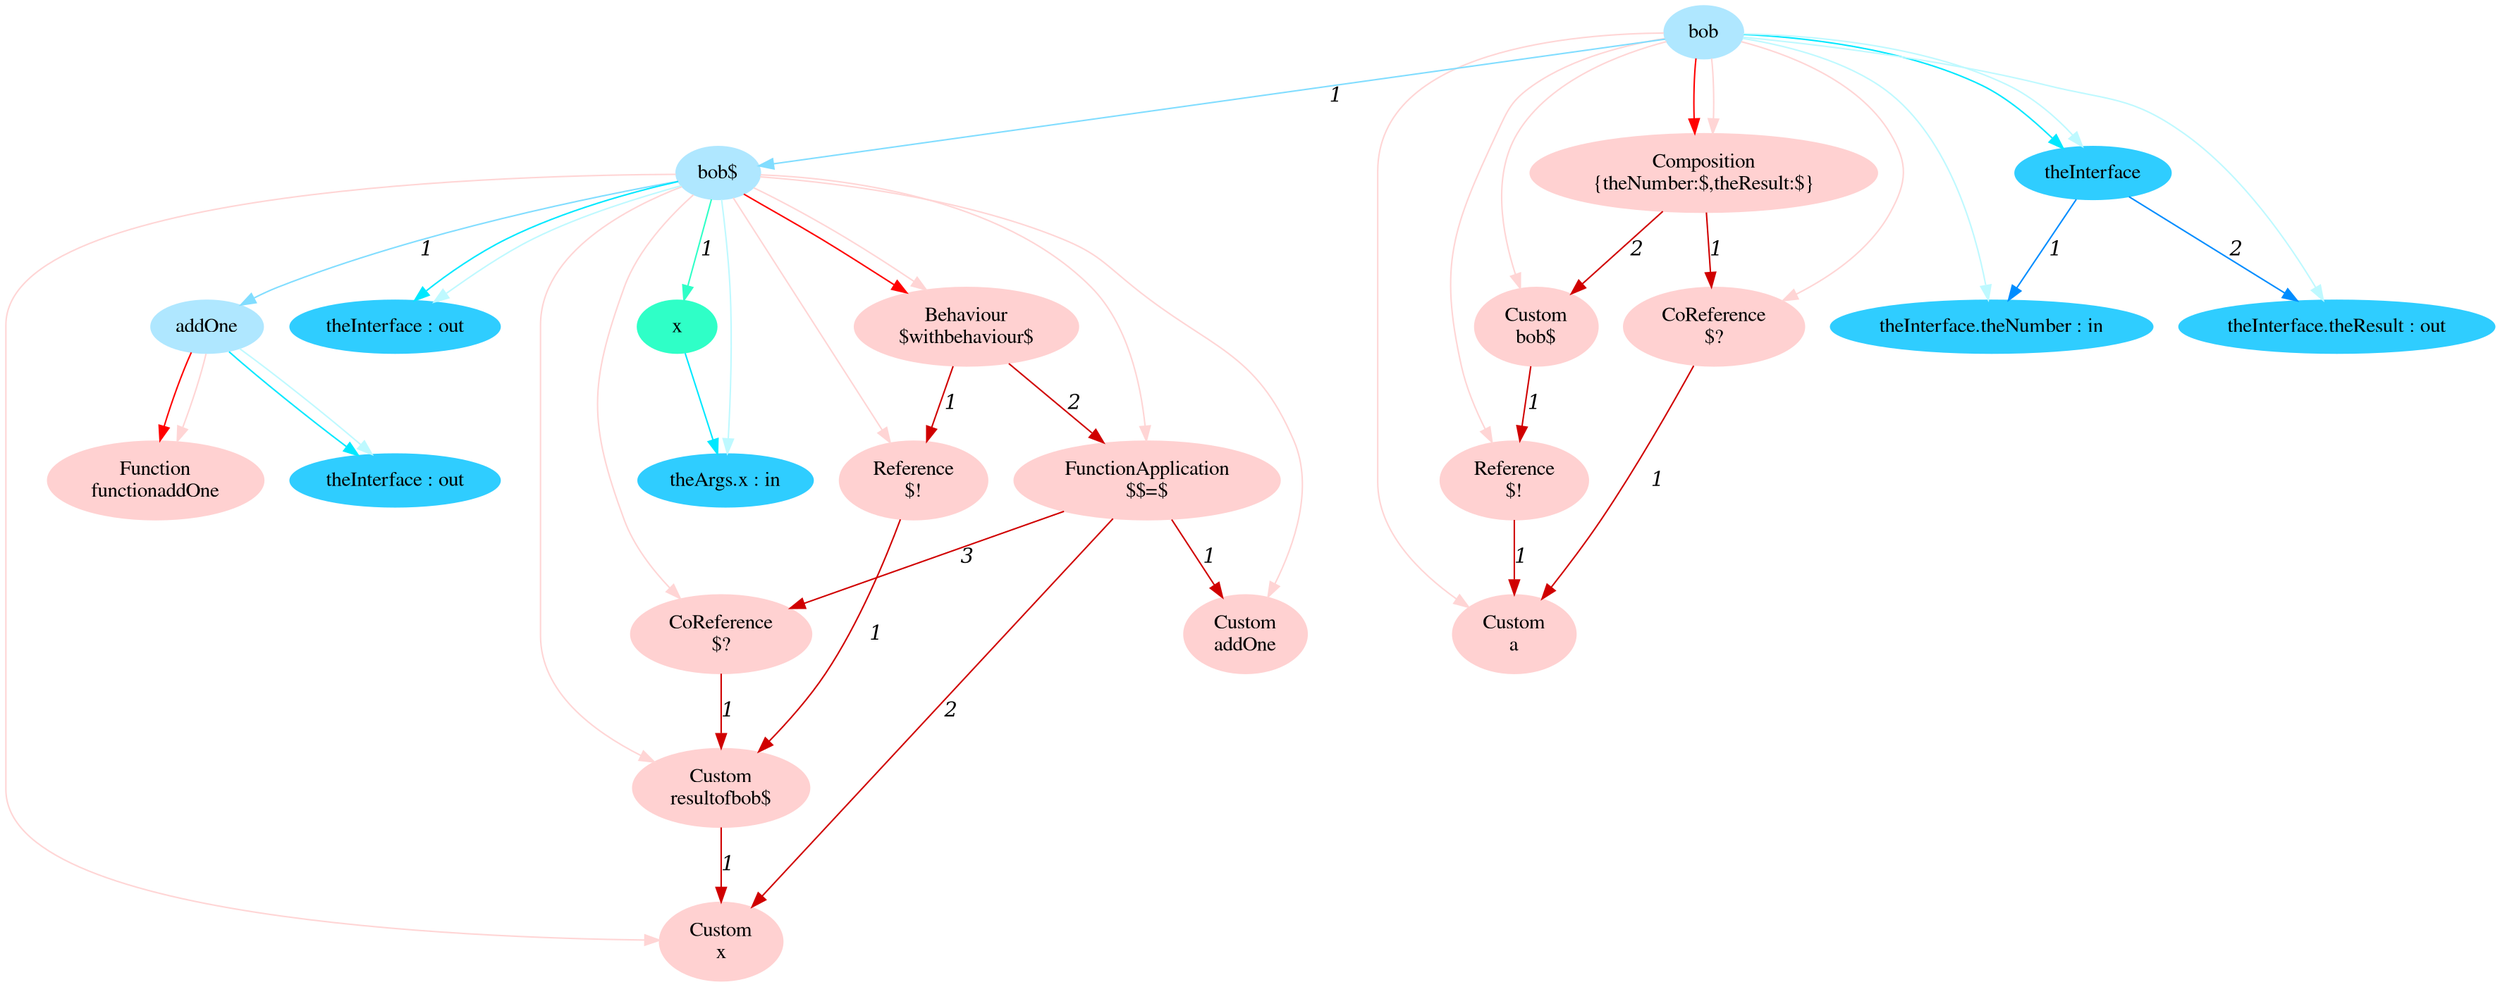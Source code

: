 digraph g{node_10355 [shape="ellipse", style="filled", color="#ffd1d1", fontname="Times", label="Function
functionaddOne" ]
node_10358 [shape="ellipse", style="filled", color="#ffd1d1", fontname="Times", label="Custom
x" ]
node_10363 [shape="ellipse", style="filled", color="#ffd1d1", fontname="Times", label="Custom
resultofbob$" ]
node_10368 [shape="ellipse", style="filled", color="#ffd1d1", fontname="Times", label="Reference
$!" ]
node_10372 [shape="ellipse", style="filled", color="#ffd1d1", fontname="Times", label="Custom
addOne" ]
node_10375 [shape="ellipse", style="filled", color="#ffd1d1", fontname="Times", label="CoReference
$?" ]
node_10379 [shape="ellipse", style="filled", color="#ffd1d1", fontname="Times", label="FunctionApplication
$$=$" ]
node_10385 [shape="ellipse", style="filled", color="#ffd1d1", fontname="Times", label="Behaviour
$withbehaviour$" ]
node_10390 [shape="ellipse", style="filled", color="#ffd1d1", fontname="Times", label="Custom
a" ]
node_10394 [shape="ellipse", style="filled", color="#ffd1d1", fontname="Times", label="CoReference
$?" ]
node_10398 [shape="ellipse", style="filled", color="#ffd1d1", fontname="Times", label="Reference
$!" ]
node_10402 [shape="ellipse", style="filled", color="#ffd1d1", fontname="Times", label="Custom
bob$" ]
node_10406 [shape="ellipse", style="filled", color="#ffd1d1", fontname="Times", label="Composition
{theNumber:$,theResult:$}" ]
node_10279 [shape="ellipse", style="filled", color="#afe7ff", fontname="Times", label="bob" ]
node_10280 [shape="ellipse", style="filled", color="#afe7ff", fontname="Times", label="bob$" ]
node_10281 [shape="ellipse", style="filled", color="#afe7ff", fontname="Times", label="addOne" ]
node_10289 [shape="ellipse", style="filled", color="#2fffc7", fontname="Times", label="x" ]
node_10282 [shape="ellipse", style="filled", color="#2fcdff", fontname="Times", label="theInterface : out" ]
node_10290 [shape="ellipse", style="filled", color="#2fcdff", fontname="Times", label="theArgs.x : in" ]
node_10294 [shape="ellipse", style="filled", color="#2fcdff", fontname="Times", label="theInterface : out" ]
node_10328 [shape="ellipse", style="filled", color="#2fcdff", fontname="Times", label="theInterface" ]
node_10329 [shape="ellipse", style="filled", color="#2fcdff", fontname="Times", label="theInterface.theNumber : in" ]
node_10331 [shape="ellipse", style="filled", color="#2fcdff", fontname="Times", label="theInterface.theResult : out" ]
node_10363 -> node_10358 [dir=forward, arrowHead=normal, fontname="Times-Italic", arrowsize=1, color="#d00000", label="1",  headlabel="", taillabel="" ]
node_10368 -> node_10363 [dir=forward, arrowHead=normal, fontname="Times-Italic", arrowsize=1, color="#d00000", label="1",  headlabel="", taillabel="" ]
node_10375 -> node_10363 [dir=forward, arrowHead=normal, fontname="Times-Italic", arrowsize=1, color="#d00000", label="1",  headlabel="", taillabel="" ]
node_10379 -> node_10358 [dir=forward, arrowHead=normal, fontname="Times-Italic", arrowsize=1, color="#d00000", label="2",  headlabel="", taillabel="" ]
node_10379 -> node_10372 [dir=forward, arrowHead=normal, fontname="Times-Italic", arrowsize=1, color="#d00000", label="1",  headlabel="", taillabel="" ]
node_10379 -> node_10375 [dir=forward, arrowHead=normal, fontname="Times-Italic", arrowsize=1, color="#d00000", label="3",  headlabel="", taillabel="" ]
node_10385 -> node_10368 [dir=forward, arrowHead=normal, fontname="Times-Italic", arrowsize=1, color="#d00000", label="1",  headlabel="", taillabel="" ]
node_10385 -> node_10379 [dir=forward, arrowHead=normal, fontname="Times-Italic", arrowsize=1, color="#d00000", label="2",  headlabel="", taillabel="" ]
node_10394 -> node_10390 [dir=forward, arrowHead=normal, fontname="Times-Italic", arrowsize=1, color="#d00000", label="1",  headlabel="", taillabel="" ]
node_10398 -> node_10390 [dir=forward, arrowHead=normal, fontname="Times-Italic", arrowsize=1, color="#d00000", label="1",  headlabel="", taillabel="" ]
node_10402 -> node_10398 [dir=forward, arrowHead=normal, fontname="Times-Italic", arrowsize=1, color="#d00000", label="1",  headlabel="", taillabel="" ]
node_10406 -> node_10394 [dir=forward, arrowHead=normal, fontname="Times-Italic", arrowsize=1, color="#d00000", label="1",  headlabel="", taillabel="" ]
node_10406 -> node_10402 [dir=forward, arrowHead=normal, fontname="Times-Italic", arrowsize=1, color="#d00000", label="2",  headlabel="", taillabel="" ]
node_10281 -> node_10355 [dir=forward, arrowHead=normal, fontname="Times-Italic", arrowsize=1, color="#ff0000", label="",  headlabel="", taillabel="" ]
node_10280 -> node_10385 [dir=forward, arrowHead=normal, fontname="Times-Italic", arrowsize=1, color="#ff0000", label="",  headlabel="", taillabel="" ]
node_10279 -> node_10406 [dir=forward, arrowHead=normal, fontname="Times-Italic", arrowsize=1, color="#ff0000", label="",  headlabel="", taillabel="" ]
node_10281 -> node_10355 [dir=forward, arrowHead=normal, fontname="Times-Italic", arrowsize=1, color="#ffd5d5", label="",  headlabel="", taillabel="" ]
node_10280 -> node_10358 [dir=forward, arrowHead=normal, fontname="Times-Italic", arrowsize=1, color="#ffd5d5", label="",  headlabel="", taillabel="" ]
node_10280 -> node_10363 [dir=forward, arrowHead=normal, fontname="Times-Italic", arrowsize=1, color="#ffd5d5", label="",  headlabel="", taillabel="" ]
node_10280 -> node_10368 [dir=forward, arrowHead=normal, fontname="Times-Italic", arrowsize=1, color="#ffd5d5", label="",  headlabel="", taillabel="" ]
node_10280 -> node_10372 [dir=forward, arrowHead=normal, fontname="Times-Italic", arrowsize=1, color="#ffd5d5", label="",  headlabel="", taillabel="" ]
node_10280 -> node_10375 [dir=forward, arrowHead=normal, fontname="Times-Italic", arrowsize=1, color="#ffd5d5", label="",  headlabel="", taillabel="" ]
node_10280 -> node_10379 [dir=forward, arrowHead=normal, fontname="Times-Italic", arrowsize=1, color="#ffd5d5", label="",  headlabel="", taillabel="" ]
node_10280 -> node_10385 [dir=forward, arrowHead=normal, fontname="Times-Italic", arrowsize=1, color="#ffd5d5", label="",  headlabel="", taillabel="" ]
node_10279 -> node_10390 [dir=forward, arrowHead=normal, fontname="Times-Italic", arrowsize=1, color="#ffd5d5", label="",  headlabel="", taillabel="" ]
node_10279 -> node_10394 [dir=forward, arrowHead=normal, fontname="Times-Italic", arrowsize=1, color="#ffd5d5", label="",  headlabel="", taillabel="" ]
node_10279 -> node_10398 [dir=forward, arrowHead=normal, fontname="Times-Italic", arrowsize=1, color="#ffd5d5", label="",  headlabel="", taillabel="" ]
node_10279 -> node_10402 [dir=forward, arrowHead=normal, fontname="Times-Italic", arrowsize=1, color="#ffd5d5", label="",  headlabel="", taillabel="" ]
node_10279 -> node_10406 [dir=forward, arrowHead=normal, fontname="Times-Italic", arrowsize=1, color="#ffd5d5", label="",  headlabel="", taillabel="" ]
node_10280 -> node_10289 [dir=forward, arrowHead=normal, fontname="Times-Italic", arrowsize=1, color="#2fffc7", label="1",  headlabel="", taillabel="" ]
node_10289 -> node_10290 [dir=forward, arrowHead=normal, fontname="Times-Italic", arrowsize=1, color="#00e8ff", label="",  headlabel="", taillabel="" ]
node_10281 -> node_10282 [dir=forward, arrowHead=normal, fontname="Times-Italic", arrowsize=1, color="#00e8ff", label="",  headlabel="", taillabel="" ]
node_10280 -> node_10294 [dir=forward, arrowHead=normal, fontname="Times-Italic", arrowsize=1, color="#00e8ff", label="",  headlabel="", taillabel="" ]
node_10279 -> node_10328 [dir=forward, arrowHead=normal, fontname="Times-Italic", arrowsize=1, color="#00e8ff", label="",  headlabel="", taillabel="" ]
node_10281 -> node_10282 [dir=forward, arrowHead=normal, fontname="Times-Italic", arrowsize=1, color="#bef9ff", label="",  headlabel="", taillabel="" ]
node_10280 -> node_10290 [dir=forward, arrowHead=normal, fontname="Times-Italic", arrowsize=1, color="#bef9ff", label="",  headlabel="", taillabel="" ]
node_10280 -> node_10294 [dir=forward, arrowHead=normal, fontname="Times-Italic", arrowsize=1, color="#bef9ff", label="",  headlabel="", taillabel="" ]
node_10279 -> node_10329 [dir=forward, arrowHead=normal, fontname="Times-Italic", arrowsize=1, color="#bef9ff", label="",  headlabel="", taillabel="" ]
node_10279 -> node_10331 [dir=forward, arrowHead=normal, fontname="Times-Italic", arrowsize=1, color="#bef9ff", label="",  headlabel="", taillabel="" ]
node_10279 -> node_10328 [dir=forward, arrowHead=normal, fontname="Times-Italic", arrowsize=1, color="#bef9ff", label="",  headlabel="", taillabel="" ]
node_10328 -> node_10329 [dir=forward, arrowHead=normal, fontname="Times-Italic", arrowsize=1, color="#008cff", label="1",  headlabel="", taillabel="" ]
node_10328 -> node_10331 [dir=forward, arrowHead=normal, fontname="Times-Italic", arrowsize=1, color="#008cff", label="2",  headlabel="", taillabel="" ]
node_10280 -> node_10281 [dir=forward, arrowHead=normal, fontname="Times-Italic", arrowsize=1, color="#81ddff", label="1",  headlabel="", taillabel="" ]
node_10279 -> node_10280 [dir=forward, arrowHead=normal, fontname="Times-Italic", arrowsize=1, color="#81ddff", label="1",  headlabel="", taillabel="" ]
}